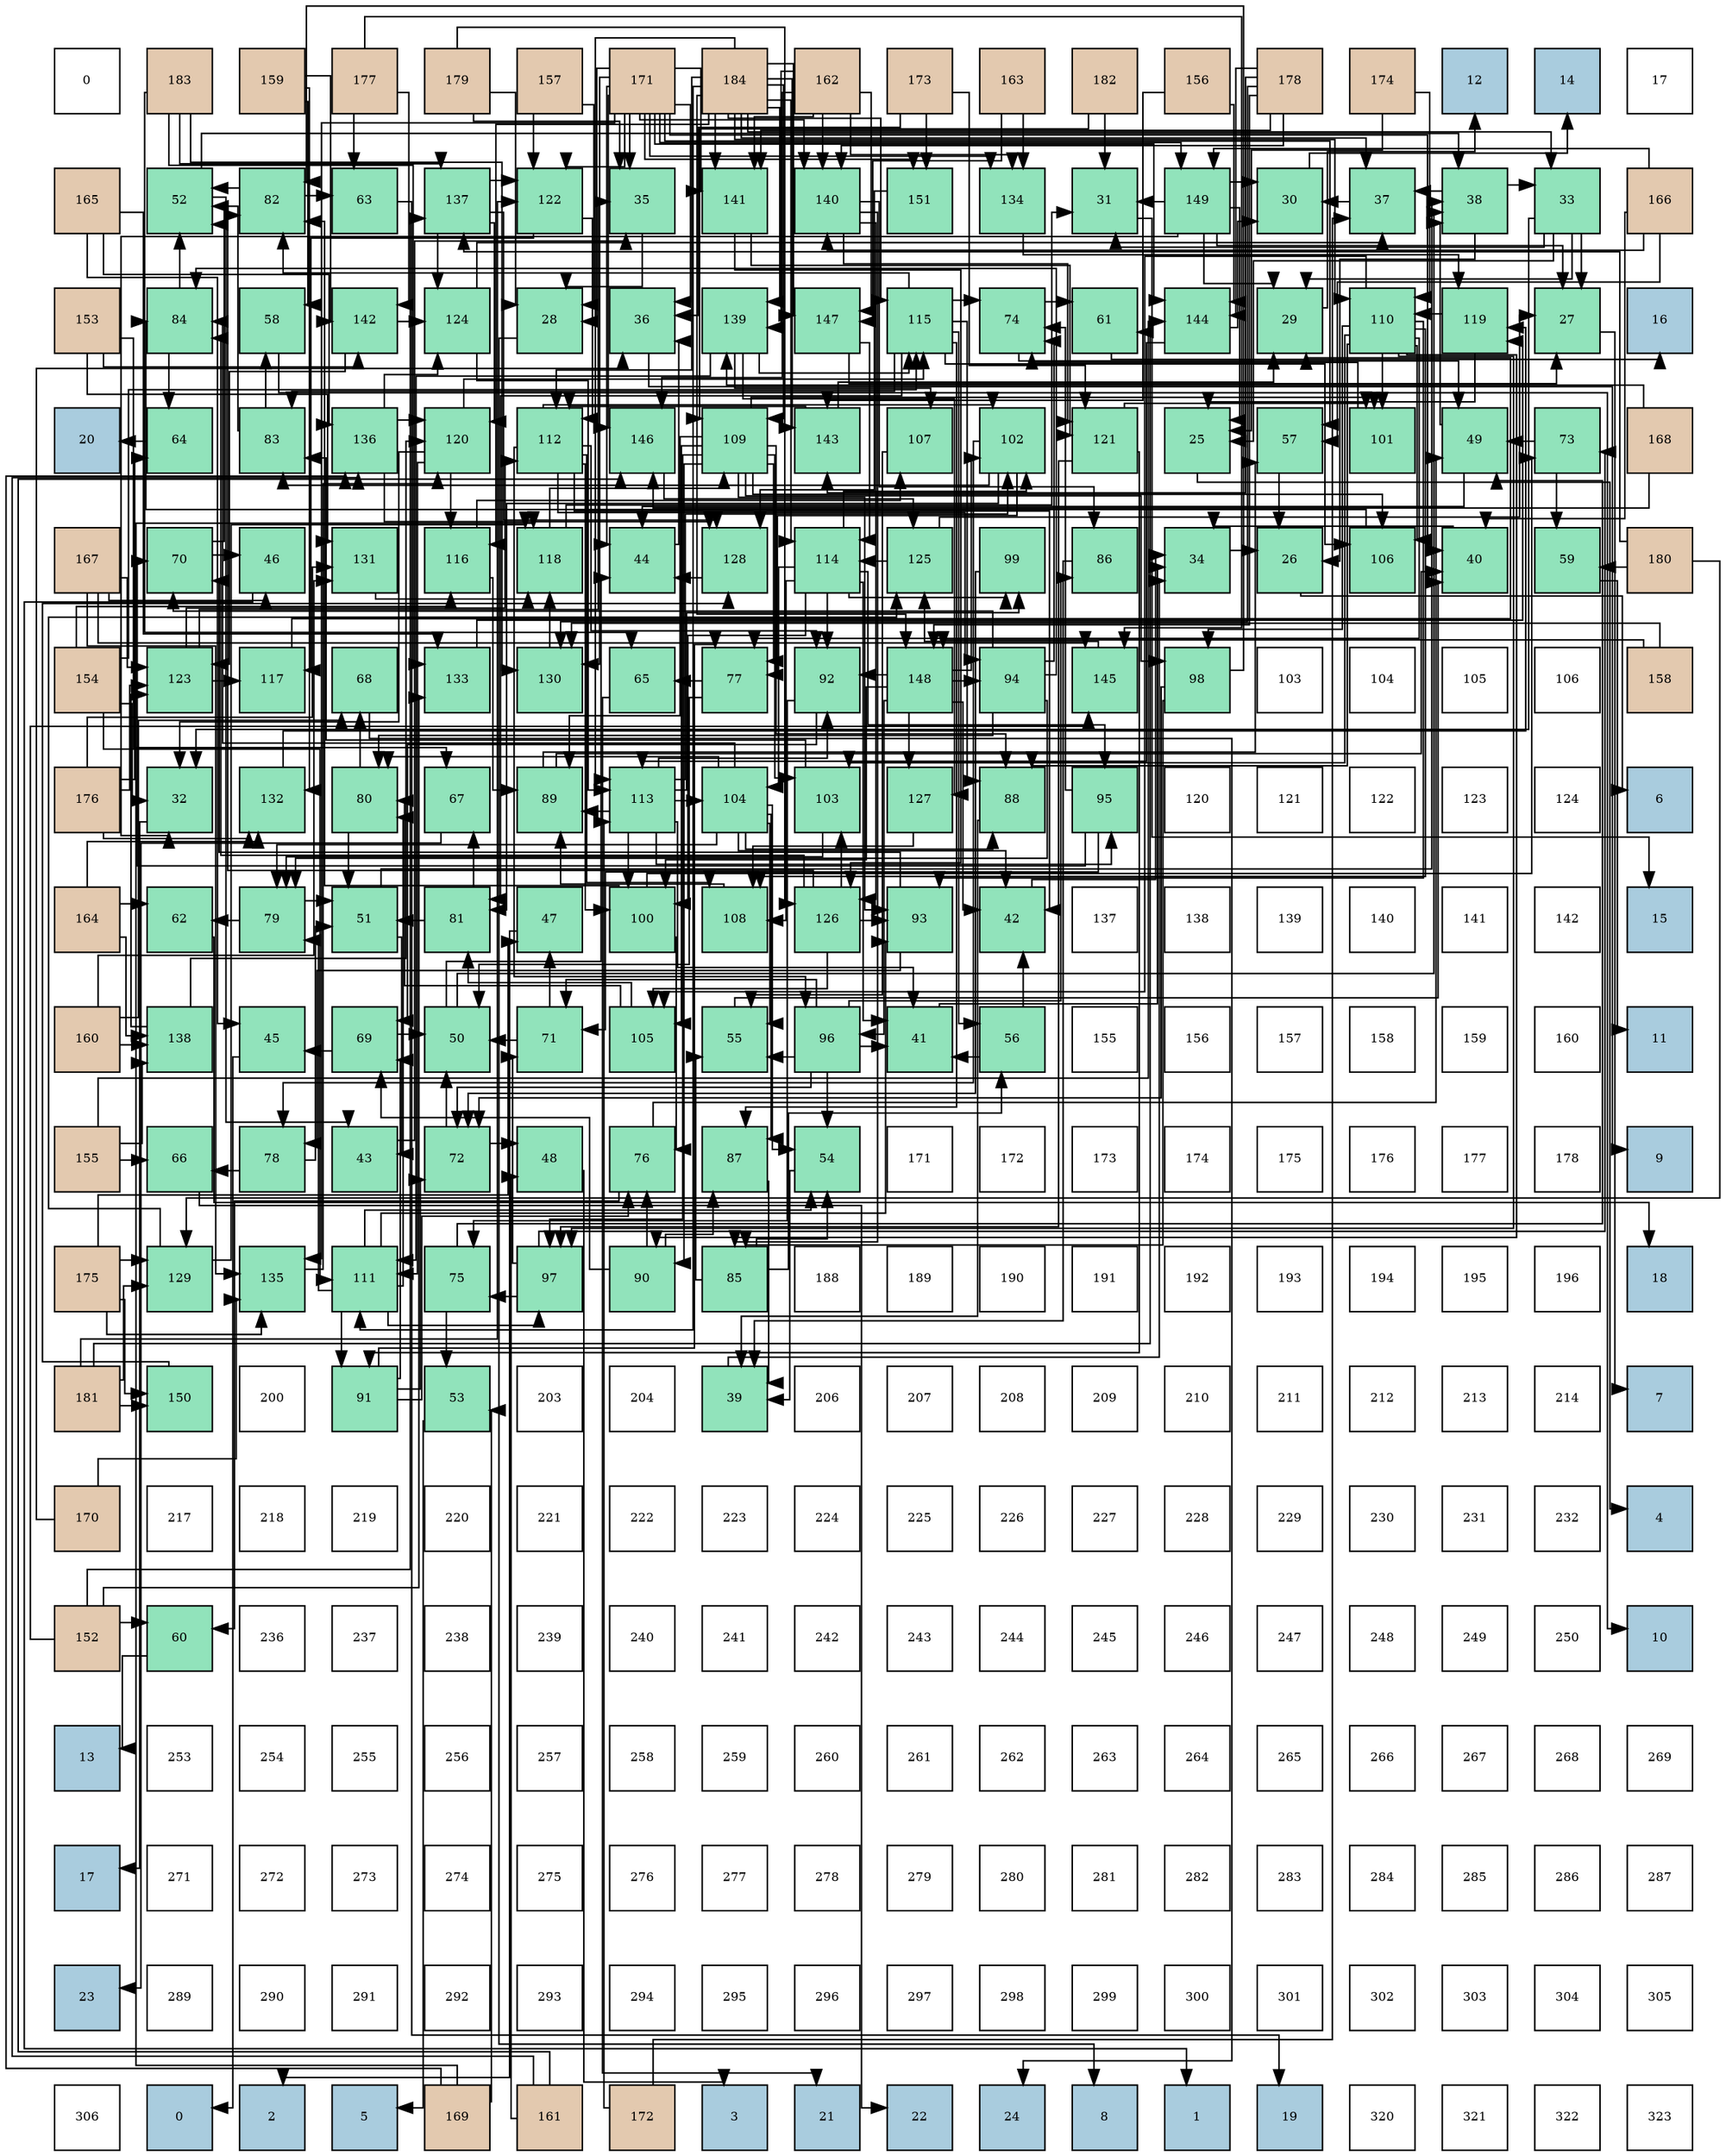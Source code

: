 digraph layout{
 rankdir=TB;
 splines=ortho;
 node [style=filled shape=square fixedsize=true width=0.6];
0[label="0", fontsize=8, fillcolor="#ffffff"];
1[label="183", fontsize=8, fillcolor="#e3c9af"];
2[label="159", fontsize=8, fillcolor="#e3c9af"];
3[label="177", fontsize=8, fillcolor="#e3c9af"];
4[label="179", fontsize=8, fillcolor="#e3c9af"];
5[label="157", fontsize=8, fillcolor="#e3c9af"];
6[label="171", fontsize=8, fillcolor="#e3c9af"];
7[label="184", fontsize=8, fillcolor="#e3c9af"];
8[label="162", fontsize=8, fillcolor="#e3c9af"];
9[label="173", fontsize=8, fillcolor="#e3c9af"];
10[label="163", fontsize=8, fillcolor="#e3c9af"];
11[label="182", fontsize=8, fillcolor="#e3c9af"];
12[label="156", fontsize=8, fillcolor="#e3c9af"];
13[label="178", fontsize=8, fillcolor="#e3c9af"];
14[label="174", fontsize=8, fillcolor="#e3c9af"];
15[label="12", fontsize=8, fillcolor="#a9ccde"];
16[label="14", fontsize=8, fillcolor="#a9ccde"];
17[label="17", fontsize=8, fillcolor="#ffffff"];
18[label="165", fontsize=8, fillcolor="#e3c9af"];
19[label="52", fontsize=8, fillcolor="#91e3bb"];
20[label="82", fontsize=8, fillcolor="#91e3bb"];
21[label="63", fontsize=8, fillcolor="#91e3bb"];
22[label="137", fontsize=8, fillcolor="#91e3bb"];
23[label="122", fontsize=8, fillcolor="#91e3bb"];
24[label="35", fontsize=8, fillcolor="#91e3bb"];
25[label="141", fontsize=8, fillcolor="#91e3bb"];
26[label="140", fontsize=8, fillcolor="#91e3bb"];
27[label="151", fontsize=8, fillcolor="#91e3bb"];
28[label="134", fontsize=8, fillcolor="#91e3bb"];
29[label="31", fontsize=8, fillcolor="#91e3bb"];
30[label="149", fontsize=8, fillcolor="#91e3bb"];
31[label="30", fontsize=8, fillcolor="#91e3bb"];
32[label="37", fontsize=8, fillcolor="#91e3bb"];
33[label="38", fontsize=8, fillcolor="#91e3bb"];
34[label="33", fontsize=8, fillcolor="#91e3bb"];
35[label="166", fontsize=8, fillcolor="#e3c9af"];
36[label="153", fontsize=8, fillcolor="#e3c9af"];
37[label="84", fontsize=8, fillcolor="#91e3bb"];
38[label="58", fontsize=8, fillcolor="#91e3bb"];
39[label="142", fontsize=8, fillcolor="#91e3bb"];
40[label="124", fontsize=8, fillcolor="#91e3bb"];
41[label="28", fontsize=8, fillcolor="#91e3bb"];
42[label="36", fontsize=8, fillcolor="#91e3bb"];
43[label="139", fontsize=8, fillcolor="#91e3bb"];
44[label="147", fontsize=8, fillcolor="#91e3bb"];
45[label="115", fontsize=8, fillcolor="#91e3bb"];
46[label="74", fontsize=8, fillcolor="#91e3bb"];
47[label="61", fontsize=8, fillcolor="#91e3bb"];
48[label="144", fontsize=8, fillcolor="#91e3bb"];
49[label="29", fontsize=8, fillcolor="#91e3bb"];
50[label="110", fontsize=8, fillcolor="#91e3bb"];
51[label="119", fontsize=8, fillcolor="#91e3bb"];
52[label="27", fontsize=8, fillcolor="#91e3bb"];
53[label="16", fontsize=8, fillcolor="#a9ccde"];
54[label="20", fontsize=8, fillcolor="#a9ccde"];
55[label="64", fontsize=8, fillcolor="#91e3bb"];
56[label="83", fontsize=8, fillcolor="#91e3bb"];
57[label="136", fontsize=8, fillcolor="#91e3bb"];
58[label="120", fontsize=8, fillcolor="#91e3bb"];
59[label="112", fontsize=8, fillcolor="#91e3bb"];
60[label="146", fontsize=8, fillcolor="#91e3bb"];
61[label="109", fontsize=8, fillcolor="#91e3bb"];
62[label="143", fontsize=8, fillcolor="#91e3bb"];
63[label="107", fontsize=8, fillcolor="#91e3bb"];
64[label="102", fontsize=8, fillcolor="#91e3bb"];
65[label="121", fontsize=8, fillcolor="#91e3bb"];
66[label="25", fontsize=8, fillcolor="#91e3bb"];
67[label="57", fontsize=8, fillcolor="#91e3bb"];
68[label="101", fontsize=8, fillcolor="#91e3bb"];
69[label="49", fontsize=8, fillcolor="#91e3bb"];
70[label="73", fontsize=8, fillcolor="#91e3bb"];
71[label="168", fontsize=8, fillcolor="#e3c9af"];
72[label="167", fontsize=8, fillcolor="#e3c9af"];
73[label="70", fontsize=8, fillcolor="#91e3bb"];
74[label="46", fontsize=8, fillcolor="#91e3bb"];
75[label="131", fontsize=8, fillcolor="#91e3bb"];
76[label="116", fontsize=8, fillcolor="#91e3bb"];
77[label="118", fontsize=8, fillcolor="#91e3bb"];
78[label="44", fontsize=8, fillcolor="#91e3bb"];
79[label="128", fontsize=8, fillcolor="#91e3bb"];
80[label="114", fontsize=8, fillcolor="#91e3bb"];
81[label="125", fontsize=8, fillcolor="#91e3bb"];
82[label="99", fontsize=8, fillcolor="#91e3bb"];
83[label="86", fontsize=8, fillcolor="#91e3bb"];
84[label="34", fontsize=8, fillcolor="#91e3bb"];
85[label="26", fontsize=8, fillcolor="#91e3bb"];
86[label="106", fontsize=8, fillcolor="#91e3bb"];
87[label="40", fontsize=8, fillcolor="#91e3bb"];
88[label="59", fontsize=8, fillcolor="#91e3bb"];
89[label="180", fontsize=8, fillcolor="#e3c9af"];
90[label="154", fontsize=8, fillcolor="#e3c9af"];
91[label="123", fontsize=8, fillcolor="#91e3bb"];
92[label="117", fontsize=8, fillcolor="#91e3bb"];
93[label="68", fontsize=8, fillcolor="#91e3bb"];
94[label="133", fontsize=8, fillcolor="#91e3bb"];
95[label="130", fontsize=8, fillcolor="#91e3bb"];
96[label="65", fontsize=8, fillcolor="#91e3bb"];
97[label="77", fontsize=8, fillcolor="#91e3bb"];
98[label="92", fontsize=8, fillcolor="#91e3bb"];
99[label="148", fontsize=8, fillcolor="#91e3bb"];
100[label="94", fontsize=8, fillcolor="#91e3bb"];
101[label="145", fontsize=8, fillcolor="#91e3bb"];
102[label="98", fontsize=8, fillcolor="#91e3bb"];
103[label="103", fontsize=8, fillcolor="#ffffff"];
104[label="104", fontsize=8, fillcolor="#ffffff"];
105[label="105", fontsize=8, fillcolor="#ffffff"];
106[label="106", fontsize=8, fillcolor="#ffffff"];
107[label="158", fontsize=8, fillcolor="#e3c9af"];
108[label="176", fontsize=8, fillcolor="#e3c9af"];
109[label="32", fontsize=8, fillcolor="#91e3bb"];
110[label="132", fontsize=8, fillcolor="#91e3bb"];
111[label="80", fontsize=8, fillcolor="#91e3bb"];
112[label="67", fontsize=8, fillcolor="#91e3bb"];
113[label="89", fontsize=8, fillcolor="#91e3bb"];
114[label="113", fontsize=8, fillcolor="#91e3bb"];
115[label="104", fontsize=8, fillcolor="#91e3bb"];
116[label="103", fontsize=8, fillcolor="#91e3bb"];
117[label="127", fontsize=8, fillcolor="#91e3bb"];
118[label="88", fontsize=8, fillcolor="#91e3bb"];
119[label="95", fontsize=8, fillcolor="#91e3bb"];
120[label="120", fontsize=8, fillcolor="#ffffff"];
121[label="121", fontsize=8, fillcolor="#ffffff"];
122[label="122", fontsize=8, fillcolor="#ffffff"];
123[label="123", fontsize=8, fillcolor="#ffffff"];
124[label="124", fontsize=8, fillcolor="#ffffff"];
125[label="6", fontsize=8, fillcolor="#a9ccde"];
126[label="164", fontsize=8, fillcolor="#e3c9af"];
127[label="62", fontsize=8, fillcolor="#91e3bb"];
128[label="79", fontsize=8, fillcolor="#91e3bb"];
129[label="51", fontsize=8, fillcolor="#91e3bb"];
130[label="81", fontsize=8, fillcolor="#91e3bb"];
131[label="47", fontsize=8, fillcolor="#91e3bb"];
132[label="100", fontsize=8, fillcolor="#91e3bb"];
133[label="108", fontsize=8, fillcolor="#91e3bb"];
134[label="126", fontsize=8, fillcolor="#91e3bb"];
135[label="93", fontsize=8, fillcolor="#91e3bb"];
136[label="42", fontsize=8, fillcolor="#91e3bb"];
137[label="137", fontsize=8, fillcolor="#ffffff"];
138[label="138", fontsize=8, fillcolor="#ffffff"];
139[label="139", fontsize=8, fillcolor="#ffffff"];
140[label="140", fontsize=8, fillcolor="#ffffff"];
141[label="141", fontsize=8, fillcolor="#ffffff"];
142[label="142", fontsize=8, fillcolor="#ffffff"];
143[label="15", fontsize=8, fillcolor="#a9ccde"];
144[label="160", fontsize=8, fillcolor="#e3c9af"];
145[label="138", fontsize=8, fillcolor="#91e3bb"];
146[label="45", fontsize=8, fillcolor="#91e3bb"];
147[label="69", fontsize=8, fillcolor="#91e3bb"];
148[label="50", fontsize=8, fillcolor="#91e3bb"];
149[label="71", fontsize=8, fillcolor="#91e3bb"];
150[label="105", fontsize=8, fillcolor="#91e3bb"];
151[label="55", fontsize=8, fillcolor="#91e3bb"];
152[label="96", fontsize=8, fillcolor="#91e3bb"];
153[label="41", fontsize=8, fillcolor="#91e3bb"];
154[label="56", fontsize=8, fillcolor="#91e3bb"];
155[label="155", fontsize=8, fillcolor="#ffffff"];
156[label="156", fontsize=8, fillcolor="#ffffff"];
157[label="157", fontsize=8, fillcolor="#ffffff"];
158[label="158", fontsize=8, fillcolor="#ffffff"];
159[label="159", fontsize=8, fillcolor="#ffffff"];
160[label="160", fontsize=8, fillcolor="#ffffff"];
161[label="11", fontsize=8, fillcolor="#a9ccde"];
162[label="155", fontsize=8, fillcolor="#e3c9af"];
163[label="66", fontsize=8, fillcolor="#91e3bb"];
164[label="78", fontsize=8, fillcolor="#91e3bb"];
165[label="43", fontsize=8, fillcolor="#91e3bb"];
166[label="72", fontsize=8, fillcolor="#91e3bb"];
167[label="48", fontsize=8, fillcolor="#91e3bb"];
168[label="76", fontsize=8, fillcolor="#91e3bb"];
169[label="87", fontsize=8, fillcolor="#91e3bb"];
170[label="54", fontsize=8, fillcolor="#91e3bb"];
171[label="171", fontsize=8, fillcolor="#ffffff"];
172[label="172", fontsize=8, fillcolor="#ffffff"];
173[label="173", fontsize=8, fillcolor="#ffffff"];
174[label="174", fontsize=8, fillcolor="#ffffff"];
175[label="175", fontsize=8, fillcolor="#ffffff"];
176[label="176", fontsize=8, fillcolor="#ffffff"];
177[label="177", fontsize=8, fillcolor="#ffffff"];
178[label="178", fontsize=8, fillcolor="#ffffff"];
179[label="9", fontsize=8, fillcolor="#a9ccde"];
180[label="175", fontsize=8, fillcolor="#e3c9af"];
181[label="129", fontsize=8, fillcolor="#91e3bb"];
182[label="135", fontsize=8, fillcolor="#91e3bb"];
183[label="111", fontsize=8, fillcolor="#91e3bb"];
184[label="75", fontsize=8, fillcolor="#91e3bb"];
185[label="97", fontsize=8, fillcolor="#91e3bb"];
186[label="90", fontsize=8, fillcolor="#91e3bb"];
187[label="85", fontsize=8, fillcolor="#91e3bb"];
188[label="188", fontsize=8, fillcolor="#ffffff"];
189[label="189", fontsize=8, fillcolor="#ffffff"];
190[label="190", fontsize=8, fillcolor="#ffffff"];
191[label="191", fontsize=8, fillcolor="#ffffff"];
192[label="192", fontsize=8, fillcolor="#ffffff"];
193[label="193", fontsize=8, fillcolor="#ffffff"];
194[label="194", fontsize=8, fillcolor="#ffffff"];
195[label="195", fontsize=8, fillcolor="#ffffff"];
196[label="196", fontsize=8, fillcolor="#ffffff"];
197[label="18", fontsize=8, fillcolor="#a9ccde"];
198[label="181", fontsize=8, fillcolor="#e3c9af"];
199[label="150", fontsize=8, fillcolor="#91e3bb"];
200[label="200", fontsize=8, fillcolor="#ffffff"];
201[label="91", fontsize=8, fillcolor="#91e3bb"];
202[label="53", fontsize=8, fillcolor="#91e3bb"];
203[label="203", fontsize=8, fillcolor="#ffffff"];
204[label="204", fontsize=8, fillcolor="#ffffff"];
205[label="39", fontsize=8, fillcolor="#91e3bb"];
206[label="206", fontsize=8, fillcolor="#ffffff"];
207[label="207", fontsize=8, fillcolor="#ffffff"];
208[label="208", fontsize=8, fillcolor="#ffffff"];
209[label="209", fontsize=8, fillcolor="#ffffff"];
210[label="210", fontsize=8, fillcolor="#ffffff"];
211[label="211", fontsize=8, fillcolor="#ffffff"];
212[label="212", fontsize=8, fillcolor="#ffffff"];
213[label="213", fontsize=8, fillcolor="#ffffff"];
214[label="214", fontsize=8, fillcolor="#ffffff"];
215[label="7", fontsize=8, fillcolor="#a9ccde"];
216[label="170", fontsize=8, fillcolor="#e3c9af"];
217[label="217", fontsize=8, fillcolor="#ffffff"];
218[label="218", fontsize=8, fillcolor="#ffffff"];
219[label="219", fontsize=8, fillcolor="#ffffff"];
220[label="220", fontsize=8, fillcolor="#ffffff"];
221[label="221", fontsize=8, fillcolor="#ffffff"];
222[label="222", fontsize=8, fillcolor="#ffffff"];
223[label="223", fontsize=8, fillcolor="#ffffff"];
224[label="224", fontsize=8, fillcolor="#ffffff"];
225[label="225", fontsize=8, fillcolor="#ffffff"];
226[label="226", fontsize=8, fillcolor="#ffffff"];
227[label="227", fontsize=8, fillcolor="#ffffff"];
228[label="228", fontsize=8, fillcolor="#ffffff"];
229[label="229", fontsize=8, fillcolor="#ffffff"];
230[label="230", fontsize=8, fillcolor="#ffffff"];
231[label="231", fontsize=8, fillcolor="#ffffff"];
232[label="232", fontsize=8, fillcolor="#ffffff"];
233[label="4", fontsize=8, fillcolor="#a9ccde"];
234[label="152", fontsize=8, fillcolor="#e3c9af"];
235[label="60", fontsize=8, fillcolor="#91e3bb"];
236[label="236", fontsize=8, fillcolor="#ffffff"];
237[label="237", fontsize=8, fillcolor="#ffffff"];
238[label="238", fontsize=8, fillcolor="#ffffff"];
239[label="239", fontsize=8, fillcolor="#ffffff"];
240[label="240", fontsize=8, fillcolor="#ffffff"];
241[label="241", fontsize=8, fillcolor="#ffffff"];
242[label="242", fontsize=8, fillcolor="#ffffff"];
243[label="243", fontsize=8, fillcolor="#ffffff"];
244[label="244", fontsize=8, fillcolor="#ffffff"];
245[label="245", fontsize=8, fillcolor="#ffffff"];
246[label="246", fontsize=8, fillcolor="#ffffff"];
247[label="247", fontsize=8, fillcolor="#ffffff"];
248[label="248", fontsize=8, fillcolor="#ffffff"];
249[label="249", fontsize=8, fillcolor="#ffffff"];
250[label="250", fontsize=8, fillcolor="#ffffff"];
251[label="10", fontsize=8, fillcolor="#a9ccde"];
252[label="13", fontsize=8, fillcolor="#a9ccde"];
253[label="253", fontsize=8, fillcolor="#ffffff"];
254[label="254", fontsize=8, fillcolor="#ffffff"];
255[label="255", fontsize=8, fillcolor="#ffffff"];
256[label="256", fontsize=8, fillcolor="#ffffff"];
257[label="257", fontsize=8, fillcolor="#ffffff"];
258[label="258", fontsize=8, fillcolor="#ffffff"];
259[label="259", fontsize=8, fillcolor="#ffffff"];
260[label="260", fontsize=8, fillcolor="#ffffff"];
261[label="261", fontsize=8, fillcolor="#ffffff"];
262[label="262", fontsize=8, fillcolor="#ffffff"];
263[label="263", fontsize=8, fillcolor="#ffffff"];
264[label="264", fontsize=8, fillcolor="#ffffff"];
265[label="265", fontsize=8, fillcolor="#ffffff"];
266[label="266", fontsize=8, fillcolor="#ffffff"];
267[label="267", fontsize=8, fillcolor="#ffffff"];
268[label="268", fontsize=8, fillcolor="#ffffff"];
269[label="269", fontsize=8, fillcolor="#ffffff"];
270[label="17", fontsize=8, fillcolor="#a9ccde"];
271[label="271", fontsize=8, fillcolor="#ffffff"];
272[label="272", fontsize=8, fillcolor="#ffffff"];
273[label="273", fontsize=8, fillcolor="#ffffff"];
274[label="274", fontsize=8, fillcolor="#ffffff"];
275[label="275", fontsize=8, fillcolor="#ffffff"];
276[label="276", fontsize=8, fillcolor="#ffffff"];
277[label="277", fontsize=8, fillcolor="#ffffff"];
278[label="278", fontsize=8, fillcolor="#ffffff"];
279[label="279", fontsize=8, fillcolor="#ffffff"];
280[label="280", fontsize=8, fillcolor="#ffffff"];
281[label="281", fontsize=8, fillcolor="#ffffff"];
282[label="282", fontsize=8, fillcolor="#ffffff"];
283[label="283", fontsize=8, fillcolor="#ffffff"];
284[label="284", fontsize=8, fillcolor="#ffffff"];
285[label="285", fontsize=8, fillcolor="#ffffff"];
286[label="286", fontsize=8, fillcolor="#ffffff"];
287[label="287", fontsize=8, fillcolor="#ffffff"];
288[label="23", fontsize=8, fillcolor="#a9ccde"];
289[label="289", fontsize=8, fillcolor="#ffffff"];
290[label="290", fontsize=8, fillcolor="#ffffff"];
291[label="291", fontsize=8, fillcolor="#ffffff"];
292[label="292", fontsize=8, fillcolor="#ffffff"];
293[label="293", fontsize=8, fillcolor="#ffffff"];
294[label="294", fontsize=8, fillcolor="#ffffff"];
295[label="295", fontsize=8, fillcolor="#ffffff"];
296[label="296", fontsize=8, fillcolor="#ffffff"];
297[label="297", fontsize=8, fillcolor="#ffffff"];
298[label="298", fontsize=8, fillcolor="#ffffff"];
299[label="299", fontsize=8, fillcolor="#ffffff"];
300[label="300", fontsize=8, fillcolor="#ffffff"];
301[label="301", fontsize=8, fillcolor="#ffffff"];
302[label="302", fontsize=8, fillcolor="#ffffff"];
303[label="303", fontsize=8, fillcolor="#ffffff"];
304[label="304", fontsize=8, fillcolor="#ffffff"];
305[label="305", fontsize=8, fillcolor="#ffffff"];
306[label="306", fontsize=8, fillcolor="#ffffff"];
307[label="0", fontsize=8, fillcolor="#a9ccde"];
308[label="2", fontsize=8, fillcolor="#a9ccde"];
309[label="5", fontsize=8, fillcolor="#a9ccde"];
310[label="169", fontsize=8, fillcolor="#e3c9af"];
311[label="161", fontsize=8, fillcolor="#e3c9af"];
312[label="172", fontsize=8, fillcolor="#e3c9af"];
313[label="3", fontsize=8, fillcolor="#a9ccde"];
314[label="21", fontsize=8, fillcolor="#a9ccde"];
315[label="22", fontsize=8, fillcolor="#a9ccde"];
316[label="24", fontsize=8, fillcolor="#a9ccde"];
317[label="8", fontsize=8, fillcolor="#a9ccde"];
318[label="1", fontsize=8, fillcolor="#a9ccde"];
319[label="19", fontsize=8, fillcolor="#a9ccde"];
320[label="320", fontsize=8, fillcolor="#ffffff"];
321[label="321", fontsize=8, fillcolor="#ffffff"];
322[label="322", fontsize=8, fillcolor="#ffffff"];
323[label="323", fontsize=8, fillcolor="#ffffff"];
edge [constraint=false, style=vis];66 -> 233;
85 -> 125;
52 -> 215;
41 -> 317;
49 -> 15;
31 -> 16;
29 -> 143;
109 -> 270;
34 -> 66;
34 -> 52;
34 -> 49;
34 -> 29;
34 -> 109;
84 -> 85;
24 -> 41;
42 -> 179;
32 -> 31;
33 -> 85;
33 -> 34;
33 -> 32;
205 -> 84;
87 -> 84;
153 -> 84;
136 -> 84;
165 -> 24;
78 -> 42;
146 -> 307;
74 -> 318;
131 -> 308;
167 -> 313;
69 -> 33;
69 -> 78;
148 -> 33;
148 -> 78;
129 -> 33;
129 -> 165;
19 -> 33;
19 -> 165;
202 -> 309;
170 -> 205;
151 -> 87;
154 -> 153;
154 -> 136;
67 -> 85;
38 -> 251;
88 -> 161;
235 -> 252;
47 -> 53;
127 -> 197;
21 -> 319;
55 -> 54;
96 -> 314;
163 -> 315;
112 -> 288;
93 -> 316;
147 -> 146;
147 -> 148;
73 -> 74;
73 -> 19;
149 -> 131;
149 -> 148;
166 -> 167;
166 -> 148;
70 -> 69;
70 -> 88;
46 -> 69;
46 -> 47;
184 -> 69;
184 -> 202;
168 -> 69;
168 -> 235;
97 -> 148;
97 -> 96;
164 -> 129;
164 -> 163;
128 -> 129;
128 -> 127;
111 -> 129;
111 -> 93;
130 -> 129;
130 -> 112;
20 -> 19;
20 -> 21;
56 -> 19;
56 -> 38;
37 -> 19;
37 -> 55;
187 -> 170;
187 -> 151;
187 -> 154;
83 -> 205;
169 -> 205;
118 -> 205;
113 -> 87;
113 -> 67;
186 -> 147;
186 -> 168;
186 -> 169;
201 -> 147;
201 -> 166;
201 -> 168;
201 -> 97;
98 -> 147;
98 -> 184;
135 -> 73;
135 -> 164;
100 -> 73;
100 -> 46;
100 -> 128;
100 -> 111;
100 -> 37;
119 -> 73;
119 -> 149;
119 -> 46;
152 -> 153;
152 -> 170;
152 -> 151;
152 -> 149;
152 -> 166;
152 -> 83;
185 -> 149;
185 -> 70;
185 -> 184;
102 -> 166;
102 -> 20;
102 -> 187;
82 -> 166;
132 -> 70;
132 -> 168;
132 -> 20;
68 -> 46;
64 -> 97;
64 -> 164;
64 -> 130;
64 -> 56;
116 -> 128;
116 -> 56;
115 -> 136;
115 -> 170;
115 -> 151;
115 -> 128;
115 -> 111;
115 -> 37;
115 -> 169;
115 -> 118;
150 -> 111;
150 -> 130;
86 -> 37;
63 -> 151;
133 -> 113;
61 -> 97;
61 -> 118;
61 -> 113;
61 -> 186;
61 -> 135;
61 -> 185;
61 -> 102;
61 -> 68;
61 -> 116;
61 -> 150;
61 -> 86;
50 -> 97;
50 -> 118;
50 -> 186;
50 -> 135;
50 -> 185;
50 -> 102;
50 -> 68;
50 -> 116;
50 -> 150;
50 -> 86;
50 -> 133;
183 -> 170;
183 -> 128;
183 -> 111;
183 -> 201;
183 -> 135;
183 -> 185;
59 -> 136;
59 -> 98;
59 -> 100;
59 -> 152;
59 -> 132;
59 -> 64;
59 -> 133;
114 -> 153;
114 -> 113;
114 -> 98;
114 -> 119;
114 -> 82;
114 -> 132;
114 -> 64;
114 -> 115;
80 -> 153;
80 -> 98;
80 -> 119;
80 -> 82;
80 -> 132;
80 -> 64;
80 -> 115;
80 -> 133;
45 -> 154;
45 -> 46;
45 -> 130;
45 -> 20;
45 -> 56;
45 -> 169;
45 -> 118;
45 -> 86;
76 -> 113;
76 -> 63;
92 -> 49;
77 -> 29;
77 -> 61;
51 -> 66;
51 -> 50;
58 -> 109;
58 -> 183;
58 -> 45;
58 -> 76;
65 -> 201;
65 -> 185;
65 -> 68;
23 -> 59;
23 -> 92;
91 -> 24;
91 -> 59;
91 -> 92;
40 -> 32;
40 -> 114;
81 -> 52;
81 -> 80;
134 -> 20;
134 -> 37;
134 -> 135;
134 -> 116;
134 -> 150;
117 -> 133;
79 -> 78;
181 -> 77;
181 -> 81;
95 -> 77;
75 -> 77;
110 -> 51;
94 -> 51;
28 -> 51;
182 -> 58;
57 -> 58;
57 -> 40;
57 -> 79;
22 -> 58;
22 -> 23;
22 -> 40;
22 -> 79;
145 -> 58;
145 -> 91;
43 -> 63;
43 -> 183;
43 -> 45;
43 -> 117;
26 -> 187;
26 -> 83;
26 -> 65;
26 -> 134;
25 -> 65;
25 -> 134;
39 -> 91;
39 -> 40;
62 -> 49;
62 -> 59;
48 -> 31;
48 -> 114;
101 -> 81;
60 -> 81;
44 -> 52;
44 -> 80;
99 -> 136;
99 -> 98;
99 -> 100;
99 -> 152;
99 -> 132;
99 -> 64;
99 -> 117;
30 -> 66;
30 -> 52;
30 -> 49;
30 -> 31;
30 -> 29;
30 -> 109;
199 -> 79;
27 -> 79;
234 -> 235;
234 -> 94;
234 -> 22;
234 -> 101;
36 -> 112;
36 -> 75;
36 -> 39;
90 -> 109;
90 -> 183;
90 -> 45;
90 -> 76;
162 -> 163;
162 -> 145;
162 -> 48;
12 -> 62;
12 -> 48;
5 -> 41;
5 -> 23;
107 -> 95;
107 -> 99;
2 -> 38;
2 -> 110;
2 -> 39;
144 -> 93;
144 -> 75;
144 -> 145;
311 -> 167;
311 -> 57;
311 -> 60;
8 -> 28;
8 -> 43;
8 -> 26;
8 -> 25;
8 -> 60;
8 -> 44;
10 -> 28;
10 -> 44;
126 -> 127;
126 -> 110;
126 -> 145;
18 -> 146;
18 -> 94;
18 -> 57;
35 -> 87;
35 -> 67;
35 -> 26;
35 -> 30;
72 -> 74;
72 -> 91;
72 -> 182;
72 -> 101;
71 -> 43;
71 -> 60;
310 -> 202;
310 -> 77;
310 -> 57;
216 -> 42;
216 -> 182;
6 -> 41;
6 -> 24;
6 -> 42;
6 -> 87;
6 -> 78;
6 -> 67;
6 -> 23;
6 -> 95;
6 -> 28;
6 -> 182;
6 -> 26;
6 -> 25;
6 -> 48;
6 -> 60;
6 -> 30;
6 -> 27;
312 -> 32;
312 -> 114;
9 -> 42;
9 -> 65;
9 -> 27;
14 -> 66;
14 -> 50;
180 -> 131;
180 -> 181;
180 -> 182;
180 -> 199;
108 -> 55;
108 -> 91;
108 -> 75;
108 -> 110;
3 -> 21;
3 -> 39;
3 -> 101;
13 -> 95;
13 -> 26;
13 -> 25;
13 -> 62;
13 -> 48;
13 -> 99;
4 -> 41;
4 -> 24;
4 -> 134;
89 -> 88;
89 -> 181;
89 -> 22;
198 -> 47;
198 -> 23;
198 -> 181;
198 -> 199;
11 -> 29;
11 -> 61;
1 -> 96;
1 -> 95;
1 -> 94;
1 -> 22;
7 -> 34;
7 -> 32;
7 -> 61;
7 -> 50;
7 -> 183;
7 -> 59;
7 -> 114;
7 -> 80;
7 -> 45;
7 -> 76;
7 -> 43;
7 -> 25;
7 -> 62;
7 -> 44;
7 -> 99;
edge [constraint=true, style=invis];
0 -> 18 -> 36 -> 54 -> 72 -> 90 -> 108 -> 126 -> 144 -> 162 -> 180 -> 198 -> 216 -> 234 -> 252 -> 270 -> 288 -> 306;
1 -> 19 -> 37 -> 55 -> 73 -> 91 -> 109 -> 127 -> 145 -> 163 -> 181 -> 199 -> 217 -> 235 -> 253 -> 271 -> 289 -> 307;
2 -> 20 -> 38 -> 56 -> 74 -> 92 -> 110 -> 128 -> 146 -> 164 -> 182 -> 200 -> 218 -> 236 -> 254 -> 272 -> 290 -> 308;
3 -> 21 -> 39 -> 57 -> 75 -> 93 -> 111 -> 129 -> 147 -> 165 -> 183 -> 201 -> 219 -> 237 -> 255 -> 273 -> 291 -> 309;
4 -> 22 -> 40 -> 58 -> 76 -> 94 -> 112 -> 130 -> 148 -> 166 -> 184 -> 202 -> 220 -> 238 -> 256 -> 274 -> 292 -> 310;
5 -> 23 -> 41 -> 59 -> 77 -> 95 -> 113 -> 131 -> 149 -> 167 -> 185 -> 203 -> 221 -> 239 -> 257 -> 275 -> 293 -> 311;
6 -> 24 -> 42 -> 60 -> 78 -> 96 -> 114 -> 132 -> 150 -> 168 -> 186 -> 204 -> 222 -> 240 -> 258 -> 276 -> 294 -> 312;
7 -> 25 -> 43 -> 61 -> 79 -> 97 -> 115 -> 133 -> 151 -> 169 -> 187 -> 205 -> 223 -> 241 -> 259 -> 277 -> 295 -> 313;
8 -> 26 -> 44 -> 62 -> 80 -> 98 -> 116 -> 134 -> 152 -> 170 -> 188 -> 206 -> 224 -> 242 -> 260 -> 278 -> 296 -> 314;
9 -> 27 -> 45 -> 63 -> 81 -> 99 -> 117 -> 135 -> 153 -> 171 -> 189 -> 207 -> 225 -> 243 -> 261 -> 279 -> 297 -> 315;
10 -> 28 -> 46 -> 64 -> 82 -> 100 -> 118 -> 136 -> 154 -> 172 -> 190 -> 208 -> 226 -> 244 -> 262 -> 280 -> 298 -> 316;
11 -> 29 -> 47 -> 65 -> 83 -> 101 -> 119 -> 137 -> 155 -> 173 -> 191 -> 209 -> 227 -> 245 -> 263 -> 281 -> 299 -> 317;
12 -> 30 -> 48 -> 66 -> 84 -> 102 -> 120 -> 138 -> 156 -> 174 -> 192 -> 210 -> 228 -> 246 -> 264 -> 282 -> 300 -> 318;
13 -> 31 -> 49 -> 67 -> 85 -> 103 -> 121 -> 139 -> 157 -> 175 -> 193 -> 211 -> 229 -> 247 -> 265 -> 283 -> 301 -> 319;
14 -> 32 -> 50 -> 68 -> 86 -> 104 -> 122 -> 140 -> 158 -> 176 -> 194 -> 212 -> 230 -> 248 -> 266 -> 284 -> 302 -> 320;
15 -> 33 -> 51 -> 69 -> 87 -> 105 -> 123 -> 141 -> 159 -> 177 -> 195 -> 213 -> 231 -> 249 -> 267 -> 285 -> 303 -> 321;
16 -> 34 -> 52 -> 70 -> 88 -> 106 -> 124 -> 142 -> 160 -> 178 -> 196 -> 214 -> 232 -> 250 -> 268 -> 286 -> 304 -> 322;
17 -> 35 -> 53 -> 71 -> 89 -> 107 -> 125 -> 143 -> 161 -> 179 -> 197 -> 215 -> 233 -> 251 -> 269 -> 287 -> 305 -> 323;
rank = same {0 -> 1 -> 2 -> 3 -> 4 -> 5 -> 6 -> 7 -> 8 -> 9 -> 10 -> 11 -> 12 -> 13 -> 14 -> 15 -> 16 -> 17};
rank = same {18 -> 19 -> 20 -> 21 -> 22 -> 23 -> 24 -> 25 -> 26 -> 27 -> 28 -> 29 -> 30 -> 31 -> 32 -> 33 -> 34 -> 35};
rank = same {36 -> 37 -> 38 -> 39 -> 40 -> 41 -> 42 -> 43 -> 44 -> 45 -> 46 -> 47 -> 48 -> 49 -> 50 -> 51 -> 52 -> 53};
rank = same {54 -> 55 -> 56 -> 57 -> 58 -> 59 -> 60 -> 61 -> 62 -> 63 -> 64 -> 65 -> 66 -> 67 -> 68 -> 69 -> 70 -> 71};
rank = same {72 -> 73 -> 74 -> 75 -> 76 -> 77 -> 78 -> 79 -> 80 -> 81 -> 82 -> 83 -> 84 -> 85 -> 86 -> 87 -> 88 -> 89};
rank = same {90 -> 91 -> 92 -> 93 -> 94 -> 95 -> 96 -> 97 -> 98 -> 99 -> 100 -> 101 -> 102 -> 103 -> 104 -> 105 -> 106 -> 107};
rank = same {108 -> 109 -> 110 -> 111 -> 112 -> 113 -> 114 -> 115 -> 116 -> 117 -> 118 -> 119 -> 120 -> 121 -> 122 -> 123 -> 124 -> 125};
rank = same {126 -> 127 -> 128 -> 129 -> 130 -> 131 -> 132 -> 133 -> 134 -> 135 -> 136 -> 137 -> 138 -> 139 -> 140 -> 141 -> 142 -> 143};
rank = same {144 -> 145 -> 146 -> 147 -> 148 -> 149 -> 150 -> 151 -> 152 -> 153 -> 154 -> 155 -> 156 -> 157 -> 158 -> 159 -> 160 -> 161};
rank = same {162 -> 163 -> 164 -> 165 -> 166 -> 167 -> 168 -> 169 -> 170 -> 171 -> 172 -> 173 -> 174 -> 175 -> 176 -> 177 -> 178 -> 179};
rank = same {180 -> 181 -> 182 -> 183 -> 184 -> 185 -> 186 -> 187 -> 188 -> 189 -> 190 -> 191 -> 192 -> 193 -> 194 -> 195 -> 196 -> 197};
rank = same {198 -> 199 -> 200 -> 201 -> 202 -> 203 -> 204 -> 205 -> 206 -> 207 -> 208 -> 209 -> 210 -> 211 -> 212 -> 213 -> 214 -> 215};
rank = same {216 -> 217 -> 218 -> 219 -> 220 -> 221 -> 222 -> 223 -> 224 -> 225 -> 226 -> 227 -> 228 -> 229 -> 230 -> 231 -> 232 -> 233};
rank = same {234 -> 235 -> 236 -> 237 -> 238 -> 239 -> 240 -> 241 -> 242 -> 243 -> 244 -> 245 -> 246 -> 247 -> 248 -> 249 -> 250 -> 251};
rank = same {252 -> 253 -> 254 -> 255 -> 256 -> 257 -> 258 -> 259 -> 260 -> 261 -> 262 -> 263 -> 264 -> 265 -> 266 -> 267 -> 268 -> 269};
rank = same {270 -> 271 -> 272 -> 273 -> 274 -> 275 -> 276 -> 277 -> 278 -> 279 -> 280 -> 281 -> 282 -> 283 -> 284 -> 285 -> 286 -> 287};
rank = same {288 -> 289 -> 290 -> 291 -> 292 -> 293 -> 294 -> 295 -> 296 -> 297 -> 298 -> 299 -> 300 -> 301 -> 302 -> 303 -> 304 -> 305};
rank = same {306 -> 307 -> 308 -> 309 -> 310 -> 311 -> 312 -> 313 -> 314 -> 315 -> 316 -> 317 -> 318 -> 319 -> 320 -> 321 -> 322 -> 323};
}